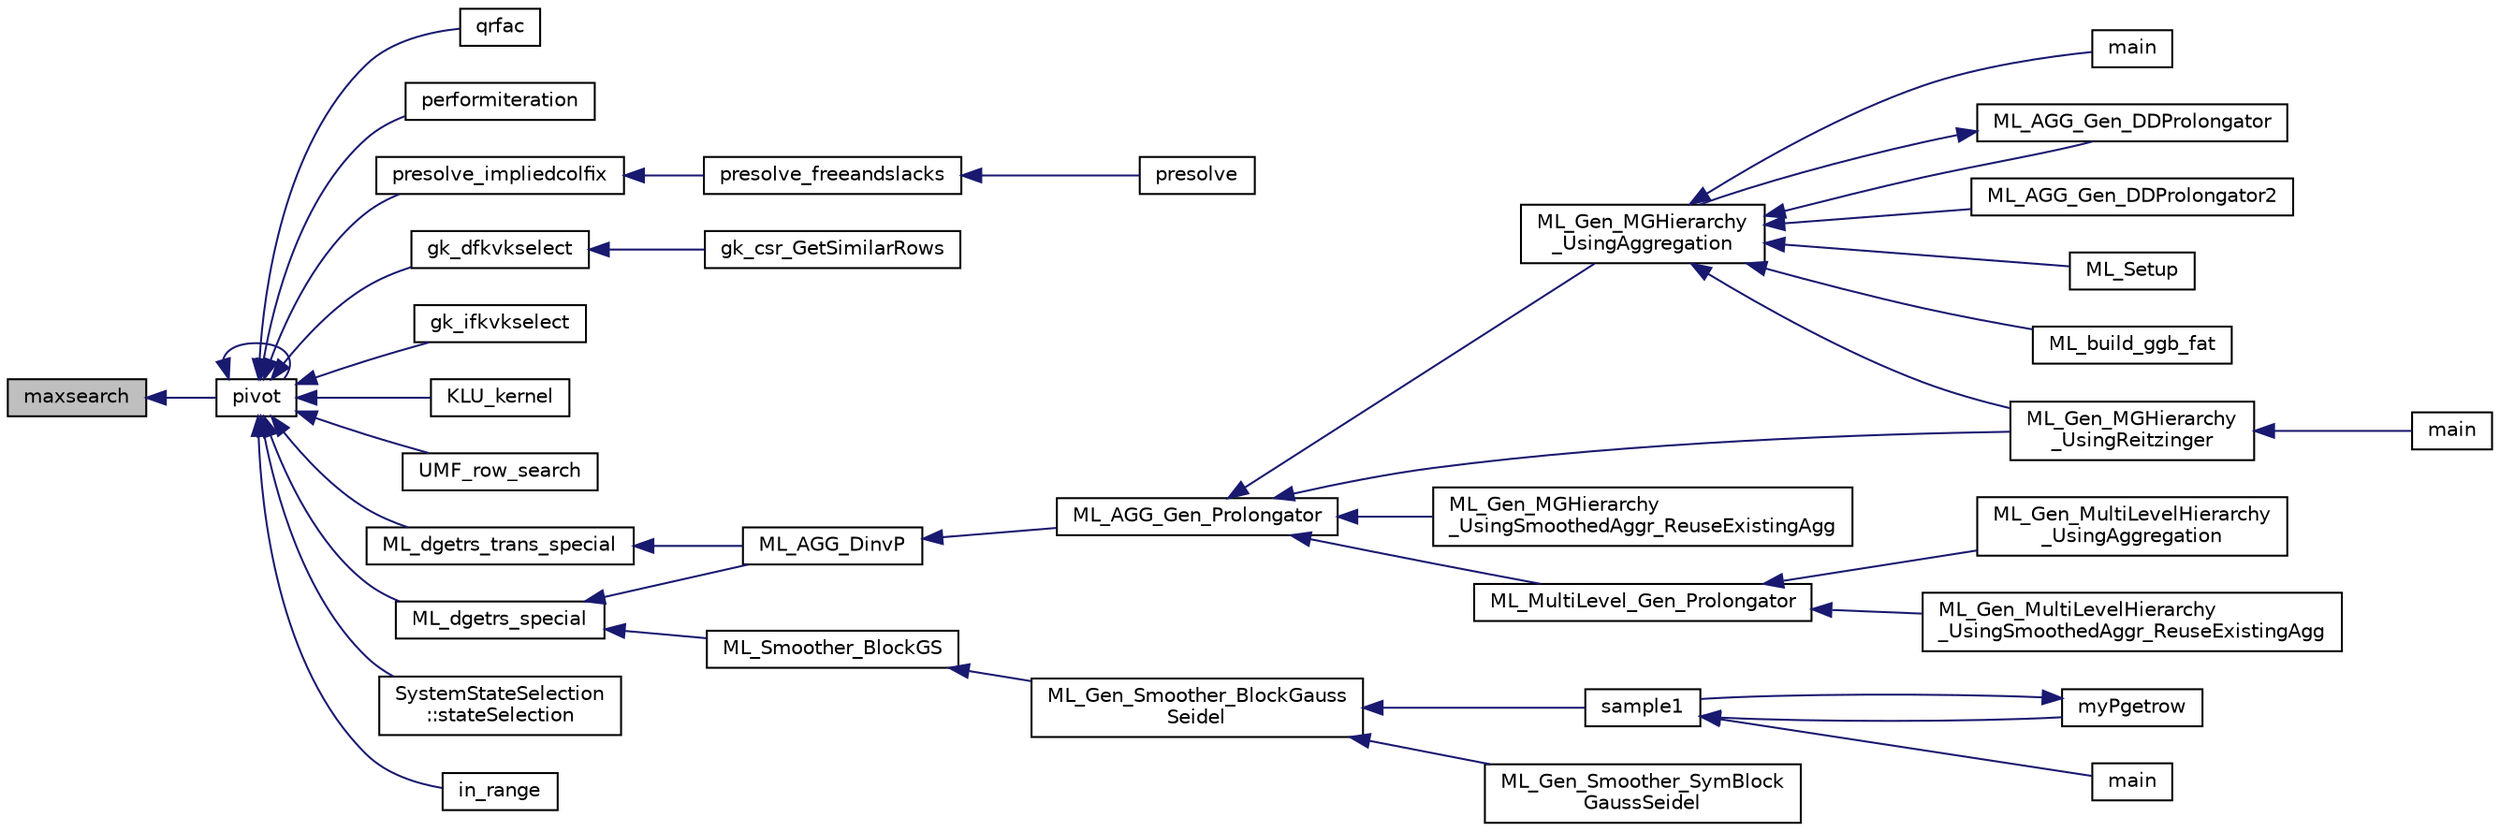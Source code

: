 digraph "maxsearch"
{
  edge [fontname="Helvetica",fontsize="10",labelfontname="Helvetica",labelfontsize="10"];
  node [fontname="Helvetica",fontsize="10",shape=record];
  rankdir="LR";
  Node1 [label="maxsearch",height=0.2,width=0.4,color="black", fillcolor="grey75", style="filled", fontcolor="black"];
  Node1 -> Node2 [dir="back",color="midnightblue",fontsize="10",style="solid",fontname="Helvetica"];
  Node2 [label="pivot",height=0.2,width=0.4,color="black", fillcolor="white", style="filled",URL="$d5/dc0/_simulation_runtime_2c_2simulation_2solver_2stateset_8h.html#ab5a6f9fdbe32041bc6c96d75ea4cf8df"];
  Node2 -> Node3 [dir="back",color="midnightblue",fontsize="10",style="solid",fontname="Helvetica"];
  Node3 [label="qrfac",height=0.2,width=0.4,color="black", fillcolor="white", style="filled",URL="$d0/d0b/qrfac_8c.html#ac4c1f8debede5bf7967bb0d333560531"];
  Node2 -> Node4 [dir="back",color="midnightblue",fontsize="10",style="solid",fontname="Helvetica"];
  Node4 [label="performiteration",height=0.2,width=0.4,color="black", fillcolor="white", style="filled",URL="$d6/dde/build_2include_2omc_2lpsolve_2lp__lib_8h.html#aab89ee40b1d5308324fb3540d4eaf2b6"];
  Node2 -> Node5 [dir="back",color="midnightblue",fontsize="10",style="solid",fontname="Helvetica"];
  Node5 [label="presolve_impliedcolfix",height=0.2,width=0.4,color="black", fillcolor="white", style="filled",URL="$d3/da5/lp__presolve_8c.html#a25320b5f693a313addfb4d08c8d8a4fc"];
  Node5 -> Node6 [dir="back",color="midnightblue",fontsize="10",style="solid",fontname="Helvetica"];
  Node6 [label="presolve_freeandslacks",height=0.2,width=0.4,color="black", fillcolor="white", style="filled",URL="$d3/da5/lp__presolve_8c.html#a62d34320b14c8946670a7fc73a04828a"];
  Node6 -> Node7 [dir="back",color="midnightblue",fontsize="10",style="solid",fontname="Helvetica"];
  Node7 [label="presolve",height=0.2,width=0.4,color="black", fillcolor="white", style="filled",URL="$d2/d22/build_2include_2omc_2lpsolve_2lp__presolve_8h.html#a63c9f891fb867de51e44d08313fdd585"];
  Node2 -> Node8 [dir="back",color="midnightblue",fontsize="10",style="solid",fontname="Helvetica"];
  Node8 [label="gk_dfkvkselect",height=0.2,width=0.4,color="black", fillcolor="white", style="filled",URL="$d3/d5a/gk__proto_8h.html#aeb6777a40bd13fe753dedd2871fc8899"];
  Node8 -> Node9 [dir="back",color="midnightblue",fontsize="10",style="solid",fontname="Helvetica"];
  Node9 [label="gk_csr_GetSimilarRows",height=0.2,width=0.4,color="black", fillcolor="white", style="filled",URL="$d3/d5a/gk__proto_8h.html#a52c619261980e7f2d6e4b48096ee1813"];
  Node2 -> Node10 [dir="back",color="midnightblue",fontsize="10",style="solid",fontname="Helvetica"];
  Node10 [label="gk_ifkvkselect",height=0.2,width=0.4,color="black", fillcolor="white", style="filled",URL="$d3/d5a/gk__proto_8h.html#adf2afc6aa313247a04ff5eb828d7e518"];
  Node2 -> Node11 [dir="back",color="midnightblue",fontsize="10",style="solid",fontname="Helvetica"];
  Node11 [label="KLU_kernel",height=0.2,width=0.4,color="black", fillcolor="white", style="filled",URL="$d4/dc7/klu__kernel_8c.html#a18c300d5219534d62db918cf0732a4b1"];
  Node2 -> Node12 [dir="back",color="midnightblue",fontsize="10",style="solid",fontname="Helvetica"];
  Node12 [label="UMF_row_search",height=0.2,width=0.4,color="black", fillcolor="white", style="filled",URL="$d3/dea/umf__row__search_8c.html#a8834a58d580b2de804c3a139d2b6abe5"];
  Node2 -> Node13 [dir="back",color="midnightblue",fontsize="10",style="solid",fontname="Helvetica"];
  Node13 [label="ML_dgetrs_special",height=0.2,width=0.4,color="black", fillcolor="white", style="filled",URL="$d7/d5b/ml__smoother_8h.html#a8f991b7a739b439f493961a91351b7ca"];
  Node13 -> Node14 [dir="back",color="midnightblue",fontsize="10",style="solid",fontname="Helvetica"];
  Node14 [label="ML_AGG_DinvP",height=0.2,width=0.4,color="black", fillcolor="white", style="filled",URL="$d0/d33/ml__agg__gen_p_8h.html#af7ac7555ac34f0d9e362feb4e7684f1b"];
  Node14 -> Node15 [dir="back",color="midnightblue",fontsize="10",style="solid",fontname="Helvetica"];
  Node15 [label="ML_AGG_Gen_Prolongator",height=0.2,width=0.4,color="black", fillcolor="white", style="filled",URL="$d0/d33/ml__agg__gen_p_8h.html#a54a698830512f930ca438a23b3c26a2f"];
  Node15 -> Node16 [dir="back",color="midnightblue",fontsize="10",style="solid",fontname="Helvetica"];
  Node16 [label="ML_Gen_MGHierarchy\l_UsingAggregation",height=0.2,width=0.4,color="black", fillcolor="white", style="filled",URL="$d0/d33/ml__agg__gen_p_8h.html#ae9980b6a4d94d467d5865727725cb1b8"];
  Node16 -> Node17 [dir="back",color="midnightblue",fontsize="10",style="solid",fontname="Helvetica"];
  Node17 [label="main",height=0.2,width=0.4,color="black", fillcolor="white", style="filled",URL="$d5/d8c/mlguide_8c.html#a0ddf1224851353fc92bfbff6f499fa97"];
  Node16 -> Node18 [dir="back",color="midnightblue",fontsize="10",style="solid",fontname="Helvetica"];
  Node18 [label="ML_AGG_Gen_DDProlongator",height=0.2,width=0.4,color="black", fillcolor="white", style="filled",URL="$d0/d33/ml__agg__gen_p_8h.html#a55f0768e24055d7d503b95ad16e63a39"];
  Node18 -> Node16 [dir="back",color="midnightblue",fontsize="10",style="solid",fontname="Helvetica"];
  Node16 -> Node19 [dir="back",color="midnightblue",fontsize="10",style="solid",fontname="Helvetica"];
  Node19 [label="ML_AGG_Gen_DDProlongator2",height=0.2,width=0.4,color="black", fillcolor="white", style="filled",URL="$d0/d33/ml__agg__gen_p_8h.html#a1c6a82c0137de25725bc1708adb0f65e"];
  Node16 -> Node20 [dir="back",color="midnightblue",fontsize="10",style="solid",fontname="Helvetica"];
  Node20 [label="ML_Gen_MGHierarchy\l_UsingReitzinger",height=0.2,width=0.4,color="black", fillcolor="white", style="filled",URL="$d5/d9b/ml__agg__reitzinger_8h.html#a109c0acc3b9efbf213a9f49d756cdda1"];
  Node20 -> Node21 [dir="back",color="midnightblue",fontsize="10",style="solid",fontname="Helvetica"];
  Node21 [label="main",height=0.2,width=0.4,color="black", fillcolor="white", style="filled",URL="$d5/d21/ml__simple__max_8c.html#a0ddf1224851353fc92bfbff6f499fa97"];
  Node16 -> Node22 [dir="back",color="midnightblue",fontsize="10",style="solid",fontname="Helvetica"];
  Node22 [label="ML_Setup",height=0.2,width=0.4,color="black", fillcolor="white", style="filled",URL="$db/de5/ml__struct_8h.html#a3e510083e545d8f69ebf2c7904c2ad92"];
  Node16 -> Node23 [dir="back",color="midnightblue",fontsize="10",style="solid",fontname="Helvetica"];
  Node23 [label="ML_build_ggb_fat",height=0.2,width=0.4,color="black", fillcolor="white", style="filled",URL="$db/de5/ml__struct_8h.html#a29c5797e6cbb5e0a36b743546c60a979"];
  Node15 -> Node24 [dir="back",color="midnightblue",fontsize="10",style="solid",fontname="Helvetica"];
  Node24 [label="ML_Gen_MGHierarchy\l_UsingSmoothedAggr_ReuseExistingAgg",height=0.2,width=0.4,color="black", fillcolor="white", style="filled",URL="$d0/d33/ml__agg__gen_p_8h.html#a5f5a51370590a53ee4a81315f3d2109e"];
  Node15 -> Node25 [dir="back",color="midnightblue",fontsize="10",style="solid",fontname="Helvetica"];
  Node25 [label="ML_MultiLevel_Gen_Prolongator",height=0.2,width=0.4,color="black", fillcolor="white", style="filled",URL="$d0/d33/ml__agg__gen_p_8h.html#a69d5fe24f9b1bfc2267c54124b8d6e54"];
  Node25 -> Node26 [dir="back",color="midnightblue",fontsize="10",style="solid",fontname="Helvetica"];
  Node26 [label="ML_Gen_MultiLevelHierarchy\l_UsingAggregation",height=0.2,width=0.4,color="black", fillcolor="white", style="filled",URL="$d0/d33/ml__agg__gen_p_8h.html#ae7d1b526f0441504fca9924114c35306"];
  Node25 -> Node27 [dir="back",color="midnightblue",fontsize="10",style="solid",fontname="Helvetica"];
  Node27 [label="ML_Gen_MultiLevelHierarchy\l_UsingSmoothedAggr_ReuseExistingAgg",height=0.2,width=0.4,color="black", fillcolor="white", style="filled",URL="$d0/d33/ml__agg__gen_p_8h.html#a401a0ca1f24bd136d5fcf880b4a85a2e"];
  Node15 -> Node20 [dir="back",color="midnightblue",fontsize="10",style="solid",fontname="Helvetica"];
  Node13 -> Node28 [dir="back",color="midnightblue",fontsize="10",style="solid",fontname="Helvetica"];
  Node28 [label="ML_Smoother_BlockGS",height=0.2,width=0.4,color="black", fillcolor="white", style="filled",URL="$d9/df5/ml__smoother_8c.html#a74cc4eeee4baf91802d848a568a8b194"];
  Node28 -> Node29 [dir="back",color="midnightblue",fontsize="10",style="solid",fontname="Helvetica"];
  Node29 [label="ML_Gen_Smoother_BlockGauss\lSeidel",height=0.2,width=0.4,color="black", fillcolor="white", style="filled",URL="$db/de5/ml__struct_8h.html#a501f75ec4c57ed8ee8c22393826a966f"];
  Node29 -> Node30 [dir="back",color="midnightblue",fontsize="10",style="solid",fontname="Helvetica"];
  Node30 [label="sample1",height=0.2,width=0.4,color="black", fillcolor="white", style="filled",URL="$db/d37/ml__example1d_g_s_8c.html#a41ff39b1c2d6f332d96c8d80e39d1774"];
  Node30 -> Node31 [dir="back",color="midnightblue",fontsize="10",style="solid",fontname="Helvetica"];
  Node31 [label="myPgetrow",height=0.2,width=0.4,color="black", fillcolor="white", style="filled",URL="$db/d37/ml__example1d_g_s_8c.html#a741fbeddb73a55a7f7b8d0fc4041c384"];
  Node31 -> Node30 [dir="back",color="midnightblue",fontsize="10",style="solid",fontname="Helvetica"];
  Node30 -> Node32 [dir="back",color="midnightblue",fontsize="10",style="solid",fontname="Helvetica"];
  Node32 [label="main",height=0.2,width=0.4,color="black", fillcolor="white", style="filled",URL="$db/d37/ml__example1d_g_s_8c.html#a0ddf1224851353fc92bfbff6f499fa97"];
  Node29 -> Node33 [dir="back",color="midnightblue",fontsize="10",style="solid",fontname="Helvetica"];
  Node33 [label="ML_Gen_Smoother_SymBlock\lGaussSeidel",height=0.2,width=0.4,color="black", fillcolor="white", style="filled",URL="$db/de5/ml__struct_8h.html#a5e8d81f776fdb89cead8ed82d1d57e77"];
  Node2 -> Node34 [dir="back",color="midnightblue",fontsize="10",style="solid",fontname="Helvetica"];
  Node34 [label="ML_dgetrs_trans_special",height=0.2,width=0.4,color="black", fillcolor="white", style="filled",URL="$d7/d5b/ml__smoother_8h.html#a6b47505da7e1340b5b2f50a7c20ef29e"];
  Node34 -> Node14 [dir="back",color="midnightblue",fontsize="10",style="solid",fontname="Helvetica"];
  Node2 -> Node2 [dir="back",color="midnightblue",fontsize="10",style="solid",fontname="Helvetica"];
  Node2 -> Node35 [dir="back",color="midnightblue",fontsize="10",style="solid",fontname="Helvetica"];
  Node35 [label="SystemStateSelection\l::stateSelection",height=0.2,width=0.4,color="black", fillcolor="white", style="filled",URL="$dc/d46/group__core_solver.html#gaa538f6731b5a4f70228eb271c949b33b"];
  Node2 -> Node36 [dir="back",color="midnightblue",fontsize="10",style="solid",fontname="Helvetica"];
  Node36 [label="in_range",height=0.2,width=0.4,color="black", fillcolor="white", style="filled",URL="$de/df1/group__math.html#gab166af1ab68d26a47562d1bae2541cab"];
}
